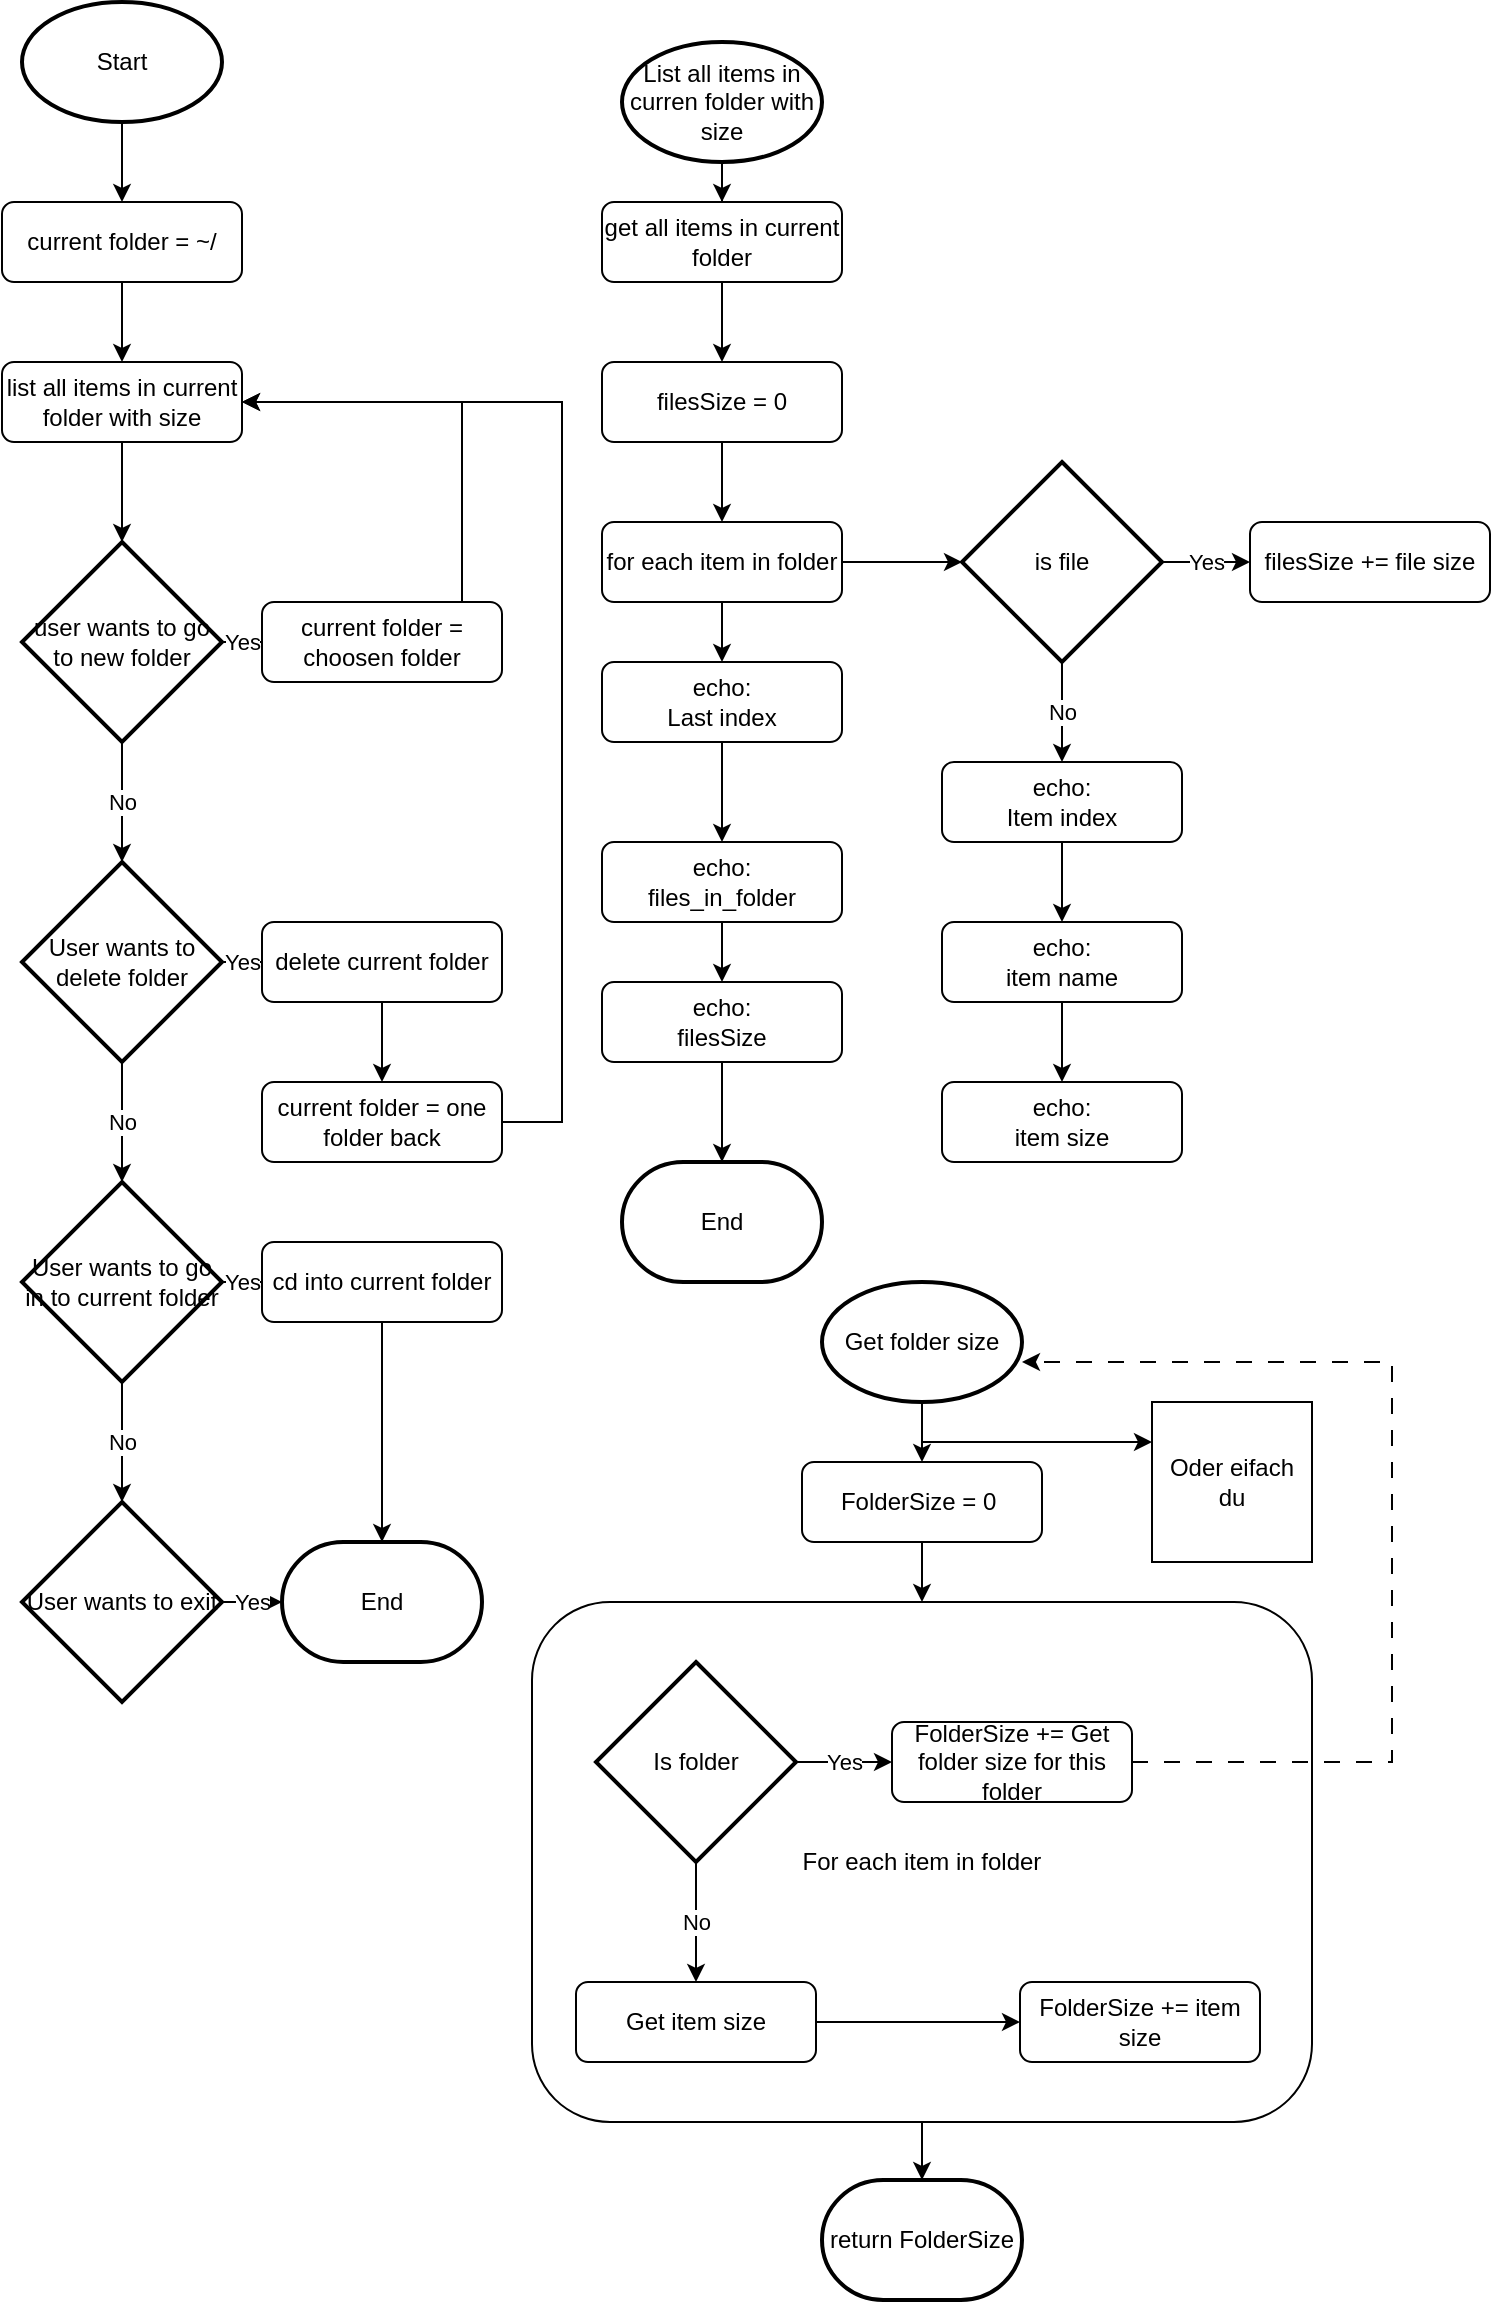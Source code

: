 <mxfile version="21.2.3" type="device">
  <diagram id="C5RBs43oDa-KdzZeNtuy" name="Page-1">
    <mxGraphModel dx="1366" dy="772" grid="1" gridSize="10" guides="1" tooltips="1" connect="1" arrows="1" fold="1" page="1" pageScale="1" pageWidth="827" pageHeight="1169" math="0" shadow="0">
      <root>
        <mxCell id="WIyWlLk6GJQsqaUBKTNV-0" />
        <mxCell id="WIyWlLk6GJQsqaUBKTNV-1" parent="WIyWlLk6GJQsqaUBKTNV-0" />
        <mxCell id="hBQiejmnuw81cgf87Ruz-7" style="edgeStyle=orthogonalEdgeStyle;rounded=0;orthogonalLoop=1;jettySize=auto;html=1;" edge="1" parent="WIyWlLk6GJQsqaUBKTNV-1" source="hBQiejmnuw81cgf87Ruz-3" target="hBQiejmnuw81cgf87Ruz-5">
          <mxGeometry relative="1" as="geometry" />
        </mxCell>
        <mxCell id="hBQiejmnuw81cgf87Ruz-3" value="FolderSize = 0&amp;nbsp;" style="rounded=1;whiteSpace=wrap;html=1;fontSize=12;glass=0;strokeWidth=1;shadow=0;" vertex="1" parent="WIyWlLk6GJQsqaUBKTNV-1">
          <mxGeometry x="430" y="750" width="120" height="40" as="geometry" />
        </mxCell>
        <mxCell id="hBQiejmnuw81cgf87Ruz-22" style="edgeStyle=orthogonalEdgeStyle;rounded=0;orthogonalLoop=1;jettySize=auto;html=1;" edge="1" parent="WIyWlLk6GJQsqaUBKTNV-1" source="hBQiejmnuw81cgf87Ruz-5" target="hBQiejmnuw81cgf87Ruz-21">
          <mxGeometry relative="1" as="geometry" />
        </mxCell>
        <mxCell id="hBQiejmnuw81cgf87Ruz-5" value="For each item in folder" style="rounded=1;whiteSpace=wrap;html=1;fontSize=12;glass=0;strokeWidth=1;shadow=0;" vertex="1" parent="WIyWlLk6GJQsqaUBKTNV-1">
          <mxGeometry x="295" y="820" width="390" height="260" as="geometry" />
        </mxCell>
        <mxCell id="hBQiejmnuw81cgf87Ruz-16" value="No" style="edgeStyle=orthogonalEdgeStyle;rounded=0;orthogonalLoop=1;jettySize=auto;html=1;" edge="1" parent="WIyWlLk6GJQsqaUBKTNV-1" source="hBQiejmnuw81cgf87Ruz-9" target="hBQiejmnuw81cgf87Ruz-15">
          <mxGeometry relative="1" as="geometry" />
        </mxCell>
        <mxCell id="hBQiejmnuw81cgf87Ruz-89" value="Yes" style="edgeStyle=orthogonalEdgeStyle;rounded=0;orthogonalLoop=1;jettySize=auto;html=1;" edge="1" parent="WIyWlLk6GJQsqaUBKTNV-1" source="hBQiejmnuw81cgf87Ruz-9" target="hBQiejmnuw81cgf87Ruz-11">
          <mxGeometry relative="1" as="geometry" />
        </mxCell>
        <mxCell id="hBQiejmnuw81cgf87Ruz-9" value="Is folder" style="strokeWidth=2;html=1;shape=mxgraph.flowchart.decision;whiteSpace=wrap;" vertex="1" parent="WIyWlLk6GJQsqaUBKTNV-1">
          <mxGeometry x="327" y="850" width="100" height="100" as="geometry" />
        </mxCell>
        <mxCell id="hBQiejmnuw81cgf87Ruz-13" style="edgeStyle=orthogonalEdgeStyle;rounded=0;orthogonalLoop=1;jettySize=auto;html=1;dashed=1;dashPattern=8 8;" edge="1" parent="WIyWlLk6GJQsqaUBKTNV-1" source="hBQiejmnuw81cgf87Ruz-11" target="hBQiejmnuw81cgf87Ruz-23">
          <mxGeometry relative="1" as="geometry">
            <mxPoint x="455" y="700" as="targetPoint" />
            <Array as="points">
              <mxPoint x="725" y="900" />
              <mxPoint x="725" y="700" />
            </Array>
          </mxGeometry>
        </mxCell>
        <mxCell id="hBQiejmnuw81cgf87Ruz-11" value="FolderSize += Get folder size for this folder" style="rounded=1;whiteSpace=wrap;html=1;fontSize=12;glass=0;strokeWidth=1;shadow=0;" vertex="1" parent="WIyWlLk6GJQsqaUBKTNV-1">
          <mxGeometry x="475" y="880" width="120" height="40" as="geometry" />
        </mxCell>
        <mxCell id="hBQiejmnuw81cgf87Ruz-18" style="edgeStyle=orthogonalEdgeStyle;rounded=0;orthogonalLoop=1;jettySize=auto;html=1;" edge="1" parent="WIyWlLk6GJQsqaUBKTNV-1" source="hBQiejmnuw81cgf87Ruz-15" target="hBQiejmnuw81cgf87Ruz-17">
          <mxGeometry relative="1" as="geometry" />
        </mxCell>
        <mxCell id="hBQiejmnuw81cgf87Ruz-15" value="Get item size" style="rounded=1;whiteSpace=wrap;html=1;fontSize=12;glass=0;strokeWidth=1;shadow=0;" vertex="1" parent="WIyWlLk6GJQsqaUBKTNV-1">
          <mxGeometry x="317" y="1010" width="120" height="40" as="geometry" />
        </mxCell>
        <mxCell id="hBQiejmnuw81cgf87Ruz-17" value="FolderSize += item size" style="rounded=1;whiteSpace=wrap;html=1;fontSize=12;glass=0;strokeWidth=1;shadow=0;" vertex="1" parent="WIyWlLk6GJQsqaUBKTNV-1">
          <mxGeometry x="539" y="1010" width="120" height="40" as="geometry" />
        </mxCell>
        <mxCell id="hBQiejmnuw81cgf87Ruz-21" value="return FolderSize" style="strokeWidth=2;html=1;shape=mxgraph.flowchart.terminator;whiteSpace=wrap;" vertex="1" parent="WIyWlLk6GJQsqaUBKTNV-1">
          <mxGeometry x="440" y="1109" width="100" height="60" as="geometry" />
        </mxCell>
        <mxCell id="hBQiejmnuw81cgf87Ruz-26" style="edgeStyle=orthogonalEdgeStyle;rounded=0;orthogonalLoop=1;jettySize=auto;html=1;" edge="1" parent="WIyWlLk6GJQsqaUBKTNV-1" source="hBQiejmnuw81cgf87Ruz-23" target="hBQiejmnuw81cgf87Ruz-3">
          <mxGeometry relative="1" as="geometry" />
        </mxCell>
        <mxCell id="hBQiejmnuw81cgf87Ruz-58" style="edgeStyle=orthogonalEdgeStyle;rounded=0;orthogonalLoop=1;jettySize=auto;html=1;exitX=0.5;exitY=1;exitDx=0;exitDy=0;exitPerimeter=0;" edge="1" parent="WIyWlLk6GJQsqaUBKTNV-1" source="hBQiejmnuw81cgf87Ruz-23" target="hBQiejmnuw81cgf87Ruz-56">
          <mxGeometry relative="1" as="geometry">
            <Array as="points">
              <mxPoint x="490" y="740" />
            </Array>
          </mxGeometry>
        </mxCell>
        <mxCell id="hBQiejmnuw81cgf87Ruz-23" value="Get folder size" style="strokeWidth=2;html=1;shape=mxgraph.flowchart.start_1;whiteSpace=wrap;" vertex="1" parent="WIyWlLk6GJQsqaUBKTNV-1">
          <mxGeometry x="440" y="660" width="100" height="60" as="geometry" />
        </mxCell>
        <mxCell id="hBQiejmnuw81cgf87Ruz-50" style="edgeStyle=orthogonalEdgeStyle;rounded=0;orthogonalLoop=1;jettySize=auto;html=1;" edge="1" parent="WIyWlLk6GJQsqaUBKTNV-1" source="hBQiejmnuw81cgf87Ruz-27" target="hBQiejmnuw81cgf87Ruz-28">
          <mxGeometry relative="1" as="geometry" />
        </mxCell>
        <mxCell id="hBQiejmnuw81cgf87Ruz-27" value="Start" style="strokeWidth=2;html=1;shape=mxgraph.flowchart.start_1;whiteSpace=wrap;" vertex="1" parent="WIyWlLk6GJQsqaUBKTNV-1">
          <mxGeometry x="40" y="20" width="100" height="60" as="geometry" />
        </mxCell>
        <mxCell id="hBQiejmnuw81cgf87Ruz-30" style="edgeStyle=orthogonalEdgeStyle;rounded=0;orthogonalLoop=1;jettySize=auto;html=1;" edge="1" parent="WIyWlLk6GJQsqaUBKTNV-1" source="hBQiejmnuw81cgf87Ruz-28" target="hBQiejmnuw81cgf87Ruz-29">
          <mxGeometry relative="1" as="geometry" />
        </mxCell>
        <mxCell id="hBQiejmnuw81cgf87Ruz-28" value="current folder = ~/" style="rounded=1;whiteSpace=wrap;html=1;fontSize=12;glass=0;strokeWidth=1;shadow=0;" vertex="1" parent="WIyWlLk6GJQsqaUBKTNV-1">
          <mxGeometry x="30" y="120" width="120" height="40" as="geometry" />
        </mxCell>
        <mxCell id="hBQiejmnuw81cgf87Ruz-33" style="edgeStyle=orthogonalEdgeStyle;rounded=0;orthogonalLoop=1;jettySize=auto;html=1;" edge="1" parent="WIyWlLk6GJQsqaUBKTNV-1" source="hBQiejmnuw81cgf87Ruz-29" target="hBQiejmnuw81cgf87Ruz-32">
          <mxGeometry relative="1" as="geometry" />
        </mxCell>
        <mxCell id="hBQiejmnuw81cgf87Ruz-29" value="list all items in current folder with size" style="rounded=1;whiteSpace=wrap;html=1;fontSize=12;glass=0;strokeWidth=1;shadow=0;" vertex="1" parent="WIyWlLk6GJQsqaUBKTNV-1">
          <mxGeometry x="30" y="200" width="120" height="40" as="geometry" />
        </mxCell>
        <mxCell id="hBQiejmnuw81cgf87Ruz-35" value="No" style="edgeStyle=orthogonalEdgeStyle;rounded=0;orthogonalLoop=1;jettySize=auto;html=1;" edge="1" parent="WIyWlLk6GJQsqaUBKTNV-1" source="hBQiejmnuw81cgf87Ruz-32" target="hBQiejmnuw81cgf87Ruz-34">
          <mxGeometry relative="1" as="geometry" />
        </mxCell>
        <mxCell id="hBQiejmnuw81cgf87Ruz-39" value="Yes" style="edgeStyle=orthogonalEdgeStyle;rounded=0;orthogonalLoop=1;jettySize=auto;html=1;" edge="1" parent="WIyWlLk6GJQsqaUBKTNV-1" source="hBQiejmnuw81cgf87Ruz-32" target="hBQiejmnuw81cgf87Ruz-38">
          <mxGeometry relative="1" as="geometry" />
        </mxCell>
        <mxCell id="hBQiejmnuw81cgf87Ruz-32" value="user wants to go to new folder" style="strokeWidth=2;html=1;shape=mxgraph.flowchart.decision;whiteSpace=wrap;" vertex="1" parent="WIyWlLk6GJQsqaUBKTNV-1">
          <mxGeometry x="40" y="290" width="100" height="100" as="geometry" />
        </mxCell>
        <mxCell id="hBQiejmnuw81cgf87Ruz-37" value="No" style="edgeStyle=orthogonalEdgeStyle;rounded=0;orthogonalLoop=1;jettySize=auto;html=1;" edge="1" parent="WIyWlLk6GJQsqaUBKTNV-1" source="hBQiejmnuw81cgf87Ruz-34" target="hBQiejmnuw81cgf87Ruz-36">
          <mxGeometry relative="1" as="geometry" />
        </mxCell>
        <mxCell id="hBQiejmnuw81cgf87Ruz-42" value="Yes" style="edgeStyle=orthogonalEdgeStyle;rounded=0;orthogonalLoop=1;jettySize=auto;html=1;" edge="1" parent="WIyWlLk6GJQsqaUBKTNV-1" source="hBQiejmnuw81cgf87Ruz-34" target="hBQiejmnuw81cgf87Ruz-41">
          <mxGeometry relative="1" as="geometry" />
        </mxCell>
        <mxCell id="hBQiejmnuw81cgf87Ruz-34" value="User wants to delete folder" style="strokeWidth=2;html=1;shape=mxgraph.flowchart.decision;whiteSpace=wrap;" vertex="1" parent="WIyWlLk6GJQsqaUBKTNV-1">
          <mxGeometry x="40" y="450" width="100" height="100" as="geometry" />
        </mxCell>
        <mxCell id="hBQiejmnuw81cgf87Ruz-48" value="No" style="edgeStyle=orthogonalEdgeStyle;rounded=0;orthogonalLoop=1;jettySize=auto;html=1;" edge="1" parent="WIyWlLk6GJQsqaUBKTNV-1" source="hBQiejmnuw81cgf87Ruz-36" target="hBQiejmnuw81cgf87Ruz-47">
          <mxGeometry relative="1" as="geometry" />
        </mxCell>
        <mxCell id="hBQiejmnuw81cgf87Ruz-49" value="Yes" style="edgeStyle=orthogonalEdgeStyle;rounded=0;orthogonalLoop=1;jettySize=auto;html=1;" edge="1" parent="WIyWlLk6GJQsqaUBKTNV-1" source="hBQiejmnuw81cgf87Ruz-36" target="hBQiejmnuw81cgf87Ruz-46">
          <mxGeometry relative="1" as="geometry" />
        </mxCell>
        <mxCell id="hBQiejmnuw81cgf87Ruz-36" value="User wants to go in to current folder" style="strokeWidth=2;html=1;shape=mxgraph.flowchart.decision;whiteSpace=wrap;" vertex="1" parent="WIyWlLk6GJQsqaUBKTNV-1">
          <mxGeometry x="40" y="610" width="100" height="100" as="geometry" />
        </mxCell>
        <mxCell id="hBQiejmnuw81cgf87Ruz-40" style="edgeStyle=orthogonalEdgeStyle;rounded=0;orthogonalLoop=1;jettySize=auto;html=1;" edge="1" parent="WIyWlLk6GJQsqaUBKTNV-1" source="hBQiejmnuw81cgf87Ruz-38" target="hBQiejmnuw81cgf87Ruz-29">
          <mxGeometry relative="1" as="geometry">
            <Array as="points">
              <mxPoint x="260" y="220" />
            </Array>
          </mxGeometry>
        </mxCell>
        <mxCell id="hBQiejmnuw81cgf87Ruz-38" value="current folder = choosen folder" style="rounded=1;whiteSpace=wrap;html=1;fontSize=12;glass=0;strokeWidth=1;shadow=0;" vertex="1" parent="WIyWlLk6GJQsqaUBKTNV-1">
          <mxGeometry x="160" y="320" width="120" height="40" as="geometry" />
        </mxCell>
        <mxCell id="hBQiejmnuw81cgf87Ruz-44" style="edgeStyle=orthogonalEdgeStyle;rounded=0;orthogonalLoop=1;jettySize=auto;html=1;" edge="1" parent="WIyWlLk6GJQsqaUBKTNV-1" source="hBQiejmnuw81cgf87Ruz-41" target="hBQiejmnuw81cgf87Ruz-43">
          <mxGeometry relative="1" as="geometry" />
        </mxCell>
        <mxCell id="hBQiejmnuw81cgf87Ruz-41" value="delete current folder" style="rounded=1;whiteSpace=wrap;html=1;fontSize=12;glass=0;strokeWidth=1;shadow=0;" vertex="1" parent="WIyWlLk6GJQsqaUBKTNV-1">
          <mxGeometry x="160" y="480" width="120" height="40" as="geometry" />
        </mxCell>
        <mxCell id="hBQiejmnuw81cgf87Ruz-45" style="edgeStyle=orthogonalEdgeStyle;rounded=0;orthogonalLoop=1;jettySize=auto;html=1;" edge="1" parent="WIyWlLk6GJQsqaUBKTNV-1" source="hBQiejmnuw81cgf87Ruz-43" target="hBQiejmnuw81cgf87Ruz-29">
          <mxGeometry relative="1" as="geometry">
            <Array as="points">
              <mxPoint x="310" y="580" />
              <mxPoint x="310" y="220" />
            </Array>
          </mxGeometry>
        </mxCell>
        <mxCell id="hBQiejmnuw81cgf87Ruz-43" value="current folder = one folder back" style="rounded=1;whiteSpace=wrap;html=1;fontSize=12;glass=0;strokeWidth=1;shadow=0;" vertex="1" parent="WIyWlLk6GJQsqaUBKTNV-1">
          <mxGeometry x="160" y="560" width="120" height="40" as="geometry" />
        </mxCell>
        <mxCell id="hBQiejmnuw81cgf87Ruz-52" style="edgeStyle=orthogonalEdgeStyle;rounded=0;orthogonalLoop=1;jettySize=auto;html=1;" edge="1" parent="WIyWlLk6GJQsqaUBKTNV-1" source="hBQiejmnuw81cgf87Ruz-46" target="hBQiejmnuw81cgf87Ruz-53">
          <mxGeometry relative="1" as="geometry">
            <mxPoint x="220.0" y="710" as="targetPoint" />
          </mxGeometry>
        </mxCell>
        <mxCell id="hBQiejmnuw81cgf87Ruz-46" value="cd into current folder" style="rounded=1;whiteSpace=wrap;html=1;fontSize=12;glass=0;strokeWidth=1;shadow=0;" vertex="1" parent="WIyWlLk6GJQsqaUBKTNV-1">
          <mxGeometry x="160" y="640" width="120" height="40" as="geometry" />
        </mxCell>
        <mxCell id="hBQiejmnuw81cgf87Ruz-54" value="Yes" style="edgeStyle=orthogonalEdgeStyle;rounded=0;orthogonalLoop=1;jettySize=auto;html=1;" edge="1" parent="WIyWlLk6GJQsqaUBKTNV-1" source="hBQiejmnuw81cgf87Ruz-47" target="hBQiejmnuw81cgf87Ruz-53">
          <mxGeometry relative="1" as="geometry" />
        </mxCell>
        <mxCell id="hBQiejmnuw81cgf87Ruz-47" value="User wants to exit" style="strokeWidth=2;html=1;shape=mxgraph.flowchart.decision;whiteSpace=wrap;" vertex="1" parent="WIyWlLk6GJQsqaUBKTNV-1">
          <mxGeometry x="40" y="770" width="100" height="100" as="geometry" />
        </mxCell>
        <mxCell id="hBQiejmnuw81cgf87Ruz-53" value="End" style="strokeWidth=2;html=1;shape=mxgraph.flowchart.terminator;whiteSpace=wrap;" vertex="1" parent="WIyWlLk6GJQsqaUBKTNV-1">
          <mxGeometry x="170" y="790" width="100" height="60" as="geometry" />
        </mxCell>
        <mxCell id="hBQiejmnuw81cgf87Ruz-60" style="edgeStyle=orthogonalEdgeStyle;rounded=0;orthogonalLoop=1;jettySize=auto;html=1;" edge="1" parent="WIyWlLk6GJQsqaUBKTNV-1" source="hBQiejmnuw81cgf87Ruz-55" target="hBQiejmnuw81cgf87Ruz-59">
          <mxGeometry relative="1" as="geometry" />
        </mxCell>
        <mxCell id="hBQiejmnuw81cgf87Ruz-55" value="List all items in curren folder with size" style="strokeWidth=2;html=1;shape=mxgraph.flowchart.start_1;whiteSpace=wrap;" vertex="1" parent="WIyWlLk6GJQsqaUBKTNV-1">
          <mxGeometry x="340" y="40" width="100" height="60" as="geometry" />
        </mxCell>
        <mxCell id="hBQiejmnuw81cgf87Ruz-56" value="Oder eifach du" style="whiteSpace=wrap;html=1;aspect=fixed;" vertex="1" parent="WIyWlLk6GJQsqaUBKTNV-1">
          <mxGeometry x="605" y="720" width="80" height="80" as="geometry" />
        </mxCell>
        <mxCell id="hBQiejmnuw81cgf87Ruz-75" style="edgeStyle=orthogonalEdgeStyle;rounded=0;orthogonalLoop=1;jettySize=auto;html=1;" edge="1" parent="WIyWlLk6GJQsqaUBKTNV-1" source="hBQiejmnuw81cgf87Ruz-59" target="hBQiejmnuw81cgf87Ruz-74">
          <mxGeometry relative="1" as="geometry" />
        </mxCell>
        <mxCell id="hBQiejmnuw81cgf87Ruz-59" value="get all items in current folder" style="rounded=1;whiteSpace=wrap;html=1;fontSize=12;glass=0;strokeWidth=1;shadow=0;" vertex="1" parent="WIyWlLk6GJQsqaUBKTNV-1">
          <mxGeometry x="330" y="120" width="120" height="40" as="geometry" />
        </mxCell>
        <mxCell id="hBQiejmnuw81cgf87Ruz-68" style="edgeStyle=orthogonalEdgeStyle;rounded=0;orthogonalLoop=1;jettySize=auto;html=1;" edge="1" parent="WIyWlLk6GJQsqaUBKTNV-1" source="hBQiejmnuw81cgf87Ruz-61" target="hBQiejmnuw81cgf87Ruz-67">
          <mxGeometry relative="1" as="geometry" />
        </mxCell>
        <mxCell id="hBQiejmnuw81cgf87Ruz-88" style="edgeStyle=orthogonalEdgeStyle;rounded=0;orthogonalLoop=1;jettySize=auto;html=1;" edge="1" parent="WIyWlLk6GJQsqaUBKTNV-1" source="hBQiejmnuw81cgf87Ruz-61" target="hBQiejmnuw81cgf87Ruz-82">
          <mxGeometry relative="1" as="geometry" />
        </mxCell>
        <mxCell id="hBQiejmnuw81cgf87Ruz-61" value="for each item in folder" style="rounded=1;whiteSpace=wrap;html=1;fontSize=12;glass=0;strokeWidth=1;shadow=0;" vertex="1" parent="WIyWlLk6GJQsqaUBKTNV-1">
          <mxGeometry x="330" y="280" width="120" height="40" as="geometry" />
        </mxCell>
        <mxCell id="hBQiejmnuw81cgf87Ruz-71" style="edgeStyle=orthogonalEdgeStyle;rounded=0;orthogonalLoop=1;jettySize=auto;html=1;" edge="1" parent="WIyWlLk6GJQsqaUBKTNV-1" source="hBQiejmnuw81cgf87Ruz-63" target="hBQiejmnuw81cgf87Ruz-65">
          <mxGeometry relative="1" as="geometry" />
        </mxCell>
        <mxCell id="hBQiejmnuw81cgf87Ruz-63" value="echo:&lt;br&gt;Item index" style="rounded=1;whiteSpace=wrap;html=1;fontSize=12;glass=0;strokeWidth=1;shadow=0;" vertex="1" parent="WIyWlLk6GJQsqaUBKTNV-1">
          <mxGeometry x="500" y="400" width="120" height="40" as="geometry" />
        </mxCell>
        <mxCell id="hBQiejmnuw81cgf87Ruz-73" style="edgeStyle=orthogonalEdgeStyle;rounded=0;orthogonalLoop=1;jettySize=auto;html=1;" edge="1" parent="WIyWlLk6GJQsqaUBKTNV-1" source="hBQiejmnuw81cgf87Ruz-65" target="hBQiejmnuw81cgf87Ruz-72">
          <mxGeometry relative="1" as="geometry" />
        </mxCell>
        <mxCell id="hBQiejmnuw81cgf87Ruz-65" value="echo:&lt;br&gt;item name" style="rounded=1;whiteSpace=wrap;html=1;fontSize=12;glass=0;strokeWidth=1;shadow=0;" vertex="1" parent="WIyWlLk6GJQsqaUBKTNV-1">
          <mxGeometry x="500" y="480" width="120" height="40" as="geometry" />
        </mxCell>
        <mxCell id="hBQiejmnuw81cgf87Ruz-70" value="No" style="edgeStyle=orthogonalEdgeStyle;rounded=0;orthogonalLoop=1;jettySize=auto;html=1;" edge="1" parent="WIyWlLk6GJQsqaUBKTNV-1" source="hBQiejmnuw81cgf87Ruz-67" target="hBQiejmnuw81cgf87Ruz-63">
          <mxGeometry relative="1" as="geometry" />
        </mxCell>
        <mxCell id="hBQiejmnuw81cgf87Ruz-79" value="Yes" style="edgeStyle=orthogonalEdgeStyle;rounded=0;orthogonalLoop=1;jettySize=auto;html=1;" edge="1" parent="WIyWlLk6GJQsqaUBKTNV-1" source="hBQiejmnuw81cgf87Ruz-67" target="hBQiejmnuw81cgf87Ruz-78">
          <mxGeometry relative="1" as="geometry" />
        </mxCell>
        <mxCell id="hBQiejmnuw81cgf87Ruz-67" value="is file" style="strokeWidth=2;html=1;shape=mxgraph.flowchart.decision;whiteSpace=wrap;" vertex="1" parent="WIyWlLk6GJQsqaUBKTNV-1">
          <mxGeometry x="510" y="250" width="100" height="100" as="geometry" />
        </mxCell>
        <mxCell id="hBQiejmnuw81cgf87Ruz-72" value="echo:&lt;br&gt;item size" style="rounded=1;whiteSpace=wrap;html=1;fontSize=12;glass=0;strokeWidth=1;shadow=0;" vertex="1" parent="WIyWlLk6GJQsqaUBKTNV-1">
          <mxGeometry x="500" y="560" width="120" height="40" as="geometry" />
        </mxCell>
        <mxCell id="hBQiejmnuw81cgf87Ruz-76" style="edgeStyle=orthogonalEdgeStyle;rounded=0;orthogonalLoop=1;jettySize=auto;html=1;" edge="1" parent="WIyWlLk6GJQsqaUBKTNV-1" source="hBQiejmnuw81cgf87Ruz-74" target="hBQiejmnuw81cgf87Ruz-61">
          <mxGeometry relative="1" as="geometry" />
        </mxCell>
        <mxCell id="hBQiejmnuw81cgf87Ruz-74" value="filesSize = 0" style="rounded=1;whiteSpace=wrap;html=1;fontSize=12;glass=0;strokeWidth=1;shadow=0;" vertex="1" parent="WIyWlLk6GJQsqaUBKTNV-1">
          <mxGeometry x="330" y="200" width="120" height="40" as="geometry" />
        </mxCell>
        <mxCell id="hBQiejmnuw81cgf87Ruz-78" value="filesSize += file size&lt;br&gt;" style="rounded=1;whiteSpace=wrap;html=1;fontSize=12;glass=0;strokeWidth=1;shadow=0;" vertex="1" parent="WIyWlLk6GJQsqaUBKTNV-1">
          <mxGeometry x="654" y="280" width="120" height="40" as="geometry" />
        </mxCell>
        <mxCell id="hBQiejmnuw81cgf87Ruz-81" style="edgeStyle=orthogonalEdgeStyle;rounded=0;orthogonalLoop=1;jettySize=auto;html=1;" edge="1" source="hBQiejmnuw81cgf87Ruz-82" target="hBQiejmnuw81cgf87Ruz-84" parent="WIyWlLk6GJQsqaUBKTNV-1">
          <mxGeometry relative="1" as="geometry" />
        </mxCell>
        <mxCell id="hBQiejmnuw81cgf87Ruz-82" value="echo:&lt;br&gt;Last index" style="rounded=1;whiteSpace=wrap;html=1;fontSize=12;glass=0;strokeWidth=1;shadow=0;" vertex="1" parent="WIyWlLk6GJQsqaUBKTNV-1">
          <mxGeometry x="330" y="350" width="120" height="40" as="geometry" />
        </mxCell>
        <mxCell id="hBQiejmnuw81cgf87Ruz-83" style="edgeStyle=orthogonalEdgeStyle;rounded=0;orthogonalLoop=1;jettySize=auto;html=1;" edge="1" source="hBQiejmnuw81cgf87Ruz-84" target="hBQiejmnuw81cgf87Ruz-85" parent="WIyWlLk6GJQsqaUBKTNV-1">
          <mxGeometry relative="1" as="geometry" />
        </mxCell>
        <mxCell id="hBQiejmnuw81cgf87Ruz-84" value="echo:&lt;br&gt;files_in_folder" style="rounded=1;whiteSpace=wrap;html=1;fontSize=12;glass=0;strokeWidth=1;shadow=0;" vertex="1" parent="WIyWlLk6GJQsqaUBKTNV-1">
          <mxGeometry x="330" y="440" width="120" height="40" as="geometry" />
        </mxCell>
        <mxCell id="hBQiejmnuw81cgf87Ruz-87" style="edgeStyle=orthogonalEdgeStyle;rounded=0;orthogonalLoop=1;jettySize=auto;html=1;" edge="1" parent="WIyWlLk6GJQsqaUBKTNV-1" source="hBQiejmnuw81cgf87Ruz-85" target="hBQiejmnuw81cgf87Ruz-86">
          <mxGeometry relative="1" as="geometry" />
        </mxCell>
        <mxCell id="hBQiejmnuw81cgf87Ruz-85" value="echo:&lt;br&gt;filesSize" style="rounded=1;whiteSpace=wrap;html=1;fontSize=12;glass=0;strokeWidth=1;shadow=0;" vertex="1" parent="WIyWlLk6GJQsqaUBKTNV-1">
          <mxGeometry x="330" y="510" width="120" height="40" as="geometry" />
        </mxCell>
        <mxCell id="hBQiejmnuw81cgf87Ruz-86" value="End" style="strokeWidth=2;html=1;shape=mxgraph.flowchart.terminator;whiteSpace=wrap;" vertex="1" parent="WIyWlLk6GJQsqaUBKTNV-1">
          <mxGeometry x="340" y="600" width="100" height="60" as="geometry" />
        </mxCell>
      </root>
    </mxGraphModel>
  </diagram>
</mxfile>

